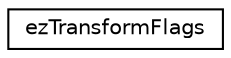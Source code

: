 digraph "Graphical Class Hierarchy"
{
 // LATEX_PDF_SIZE
  edge [fontname="Helvetica",fontsize="10",labelfontname="Helvetica",labelfontsize="10"];
  node [fontname="Helvetica",fontsize="10",shape=record];
  rankdir="LR";
  Node0 [label="ezTransformFlags",height=0.2,width=0.4,color="black", fillcolor="white", style="filled",URL="$da/dae/structez_transform_flags.htm",tooltip=" "];
}
